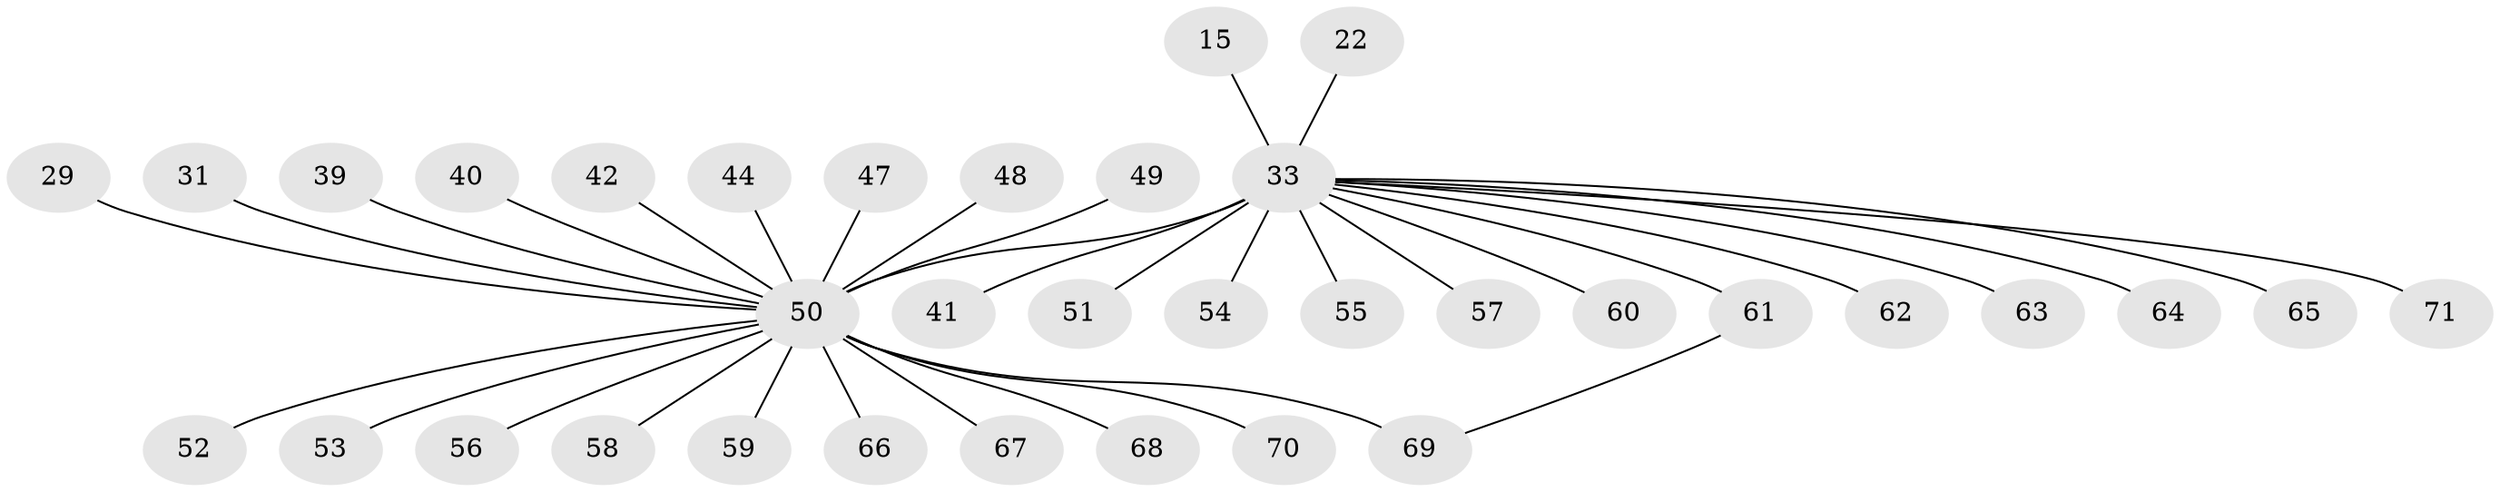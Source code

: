 // original degree distribution, {15: 0.028169014084507043, 4: 0.014084507042253521, 1: 0.5915492957746479, 5: 0.08450704225352113, 8: 0.014084507042253521, 2: 0.18309859154929578, 3: 0.07042253521126761, 7: 0.014084507042253521}
// Generated by graph-tools (version 1.1) at 2025/48/03/09/25 04:48:00]
// undirected, 35 vertices, 35 edges
graph export_dot {
graph [start="1"]
  node [color=gray90,style=filled];
  15;
  22;
  29;
  31;
  33 [super="+11+30+24+13"];
  39;
  40;
  41;
  42;
  44;
  47;
  48;
  49;
  50 [super="+10+21+35+46+4+8+18+20+25"];
  51;
  52 [super="+28"];
  53;
  54;
  55;
  56 [super="+45"];
  57;
  58;
  59;
  60;
  61;
  62 [super="+17"];
  63 [super="+38"];
  64;
  65;
  66 [super="+26"];
  67;
  68;
  69 [super="+32+34+36+43"];
  70;
  71 [super="+27"];
  15 -- 33;
  22 -- 33;
  29 -- 50;
  31 -- 50;
  33 -- 61;
  33 -- 50 [weight=8];
  33 -- 60;
  33 -- 51;
  33 -- 55;
  33 -- 64;
  33 -- 65;
  33 -- 41;
  33 -- 54;
  33 -- 57;
  33 -- 62;
  33 -- 71;
  33 -- 63;
  39 -- 50;
  40 -- 50;
  42 -- 50;
  44 -- 50;
  47 -- 50 [weight=2];
  48 -- 50;
  49 -- 50;
  50 -- 70;
  50 -- 58;
  50 -- 67;
  50 -- 53;
  50 -- 59;
  50 -- 68;
  50 -- 69 [weight=2];
  50 -- 66;
  50 -- 52;
  50 -- 56;
  61 -- 69;
}
